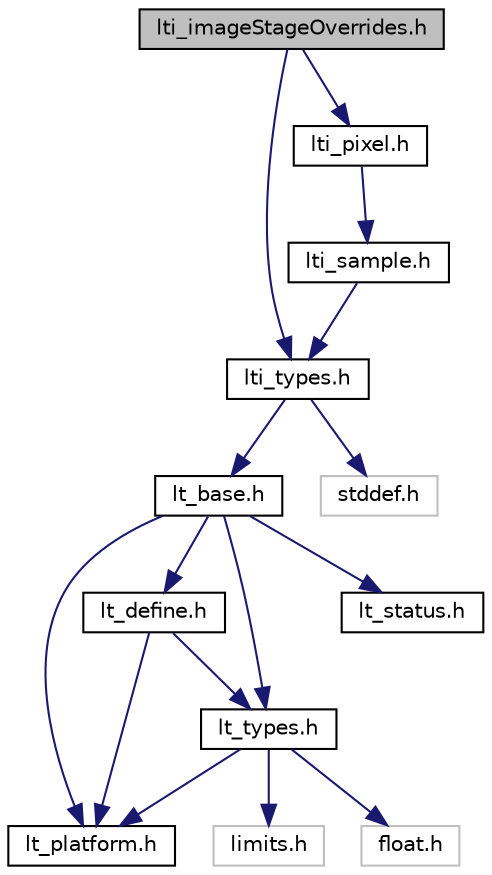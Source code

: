 digraph "lti_imageStageOverrides.h"
{
  bgcolor="transparent";
  edge [fontname="Helvetica",fontsize="10",labelfontname="Helvetica",labelfontsize="10"];
  node [fontname="Helvetica",fontsize="10",shape=record];
  Node1 [label="lti_imageStageOverrides.h",height=0.2,width=0.4,color="black", fillcolor="grey75", style="filled" fontcolor="black"];
  Node1 -> Node2 [color="midnightblue",fontsize="10",style="solid",fontname="Helvetica"];
  Node2 [label="lti_types.h",height=0.2,width=0.4,color="black",URL="$a00209.html",tooltip="This file contains a number of enums, typedefs, etc, that are used throughout the MrSID SDK..."];
  Node2 -> Node3 [color="midnightblue",fontsize="10",style="solid",fontname="Helvetica"];
  Node3 [label="lt_base.h",height=0.2,width=0.4,color="black",URL="$a00140.html",tooltip="Include file for all LizardTech sources. "];
  Node3 -> Node4 [color="midnightblue",fontsize="10",style="solid",fontname="Helvetica"];
  Node4 [label="lt_platform.h",height=0.2,width=0.4,color="black",URL="$a00156.html",tooltip="Preprocessor symbols for canonical identification of OS, architecture, and compiler. "];
  Node3 -> Node5 [color="midnightblue",fontsize="10",style="solid",fontname="Helvetica"];
  Node5 [label="lt_define.h",height=0.2,width=0.4,color="black",URL="$a00142.html",tooltip="Preprocessor definitions used throughout LizardTech sources. "];
  Node5 -> Node4 [color="midnightblue",fontsize="10",style="solid",fontname="Helvetica"];
  Node5 -> Node6 [color="midnightblue",fontsize="10",style="solid",fontname="Helvetica"];
  Node6 [label="lt_types.h",height=0.2,width=0.4,color="black",URL="$a00159.html",tooltip="Declaration of standard types and limits in a C-interface. "];
  Node6 -> Node7 [color="midnightblue",fontsize="10",style="solid",fontname="Helvetica"];
  Node7 [label="limits.h",height=0.2,width=0.4,color="grey75"];
  Node6 -> Node8 [color="midnightblue",fontsize="10",style="solid",fontname="Helvetica"];
  Node8 [label="float.h",height=0.2,width=0.4,color="grey75"];
  Node6 -> Node4 [color="midnightblue",fontsize="10",style="solid",fontname="Helvetica"];
  Node3 -> Node6 [color="midnightblue",fontsize="10",style="solid",fontname="Helvetica"];
  Node3 -> Node9 [color="midnightblue",fontsize="10",style="solid",fontname="Helvetica"];
  Node9 [label="lt_status.h",height=0.2,width=0.4,color="black",URL="$a00157.html",tooltip="Declaration of the LT_STATUS type and some commonly used status codes. "];
  Node2 -> Node10 [color="midnightblue",fontsize="10",style="solid",fontname="Helvetica"];
  Node10 [label="stddef.h",height=0.2,width=0.4,color="grey75"];
  Node1 -> Node11 [color="midnightblue",fontsize="10",style="solid",fontname="Helvetica"];
  Node11 [label="lti_pixel.h",height=0.2,width=0.4,color="black",URL="$a00199.html"];
  Node11 -> Node12 [color="midnightblue",fontsize="10",style="solid",fontname="Helvetica"];
  Node12 [label="lti_sample.h",height=0.2,width=0.4,color="black",URL="$a00204.html"];
  Node12 -> Node2 [color="midnightblue",fontsize="10",style="solid",fontname="Helvetica"];
}
